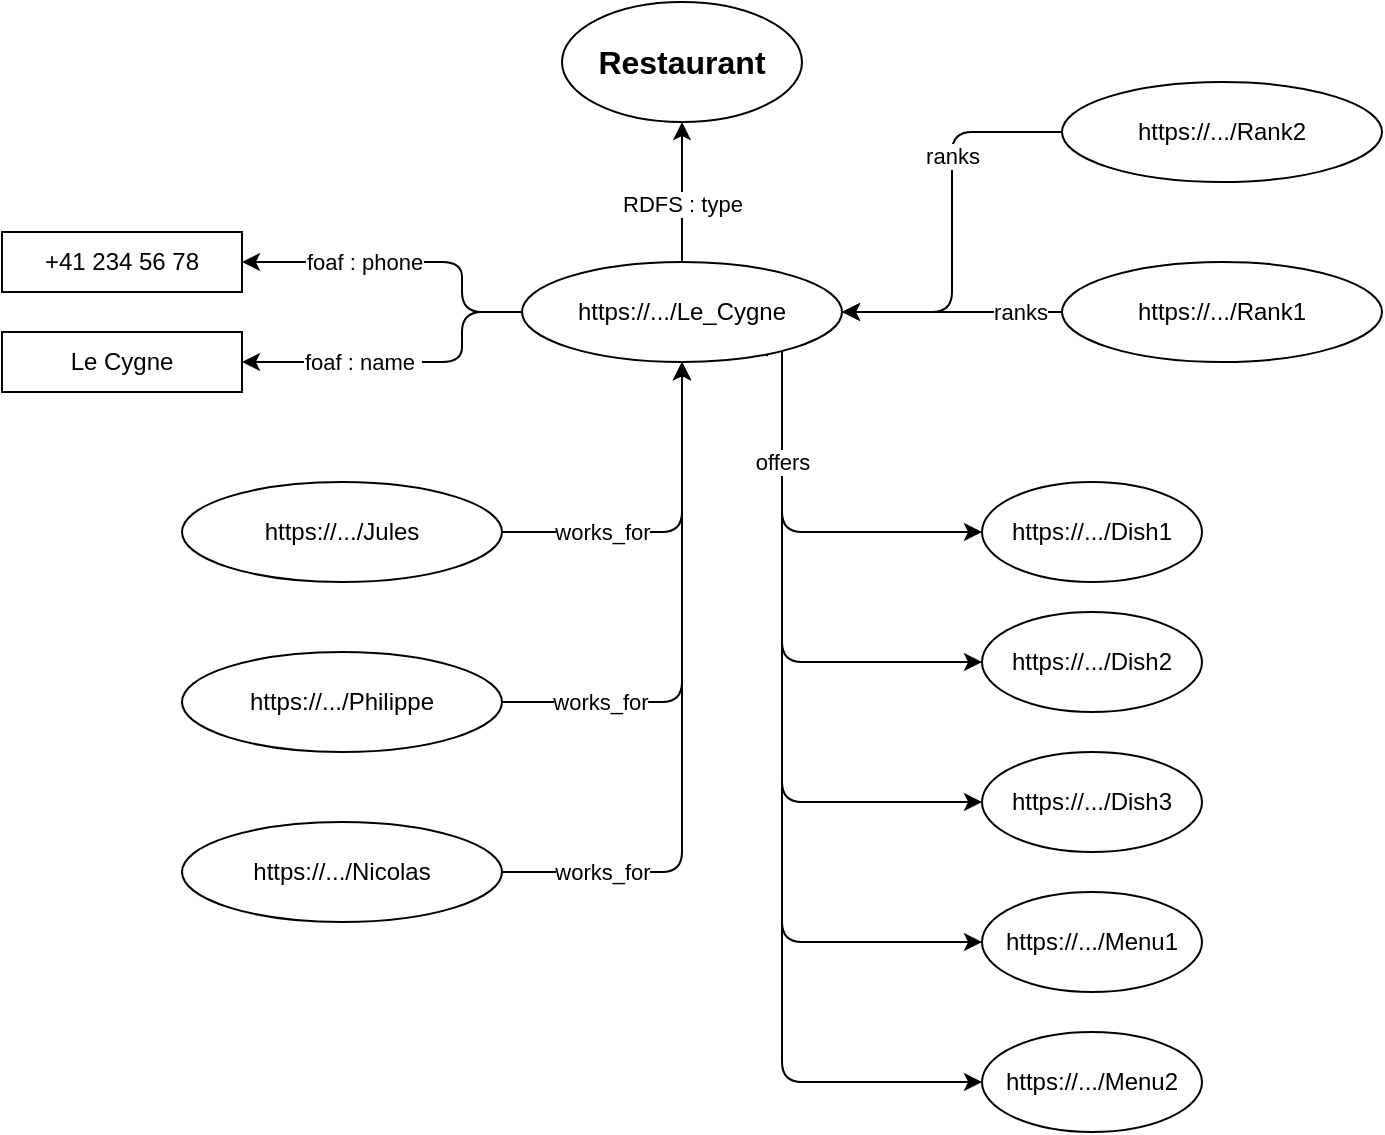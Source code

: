 <mxfile version="13.0.9">
    <diagram id="6hGFLwfOUW9BJ-s0fimq" name="Page-1">
        <mxGraphModel dx="967" dy="399" grid="1" gridSize="10" guides="1" tooltips="1" connect="1" arrows="1" fold="1" page="0" pageScale="1" pageWidth="827" pageHeight="1169" background="none" math="0" shadow="0">
            <root>
                <mxCell id="0"/>
                <mxCell id="1" parent="0"/>
                <mxCell id="62" style="edgeStyle=orthogonalEdgeStyle;rounded=1;orthogonalLoop=1;jettySize=auto;html=1;entryX=0;entryY=0.5;entryDx=0;entryDy=0;" parent="1" source="2" target="57" edge="1">
                    <mxGeometry relative="1" as="geometry">
                        <Array as="points">
                            <mxPoint x="380" y="275"/>
                            <mxPoint x="380" y="450"/>
                        </Array>
                    </mxGeometry>
                </mxCell>
                <mxCell id="63" style="edgeStyle=orthogonalEdgeStyle;rounded=1;orthogonalLoop=1;jettySize=auto;html=1;entryX=0;entryY=0.5;entryDx=0;entryDy=0;" parent="1" source="2" target="58" edge="1">
                    <mxGeometry relative="1" as="geometry">
                        <Array as="points">
                            <mxPoint x="380" y="275"/>
                            <mxPoint x="380" y="520"/>
                        </Array>
                    </mxGeometry>
                </mxCell>
                <mxCell id="18" style="edgeStyle=orthogonalEdgeStyle;rounded=0;orthogonalLoop=1;jettySize=auto;html=1;entryX=0.5;entryY=1;entryDx=0;entryDy=0;" parent="1" source="2" target="17" edge="1">
                    <mxGeometry relative="1" as="geometry"/>
                </mxCell>
                <mxCell id="21" value="RDFS : type" style="edgeLabel;html=1;align=center;verticalAlign=middle;resizable=0;points=[];" parent="18" vertex="1" connectable="0">
                    <mxGeometry x="-0.326" y="-1" relative="1" as="geometry">
                        <mxPoint x="-1" y="-6" as="offset"/>
                    </mxGeometry>
                </mxCell>
                <mxCell id="19" style="edgeStyle=orthogonalEdgeStyle;rounded=1;orthogonalLoop=1;jettySize=auto;html=1;entryX=1;entryY=0.5;entryDx=0;entryDy=0;" parent="1" source="2" target="3" edge="1">
                    <mxGeometry relative="1" as="geometry">
                        <Array as="points">
                            <mxPoint x="220" y="275"/>
                            <mxPoint x="220" y="250"/>
                        </Array>
                    </mxGeometry>
                </mxCell>
                <mxCell id="46" value="foaf : phone" style="edgeLabel;html=1;align=center;verticalAlign=middle;resizable=0;points=[];" parent="19" vertex="1" connectable="0">
                    <mxGeometry x="0.463" y="-1" relative="1" as="geometry">
                        <mxPoint x="15.83" y="1" as="offset"/>
                    </mxGeometry>
                </mxCell>
                <mxCell id="20" style="edgeStyle=orthogonalEdgeStyle;rounded=1;orthogonalLoop=1;jettySize=auto;html=1;entryX=1;entryY=0.5;entryDx=0;entryDy=0;" parent="1" source="2" target="11" edge="1">
                    <mxGeometry relative="1" as="geometry">
                        <Array as="points">
                            <mxPoint x="220" y="275"/>
                            <mxPoint x="220" y="300"/>
                        </Array>
                    </mxGeometry>
                </mxCell>
                <mxCell id="48" value="foaf : name&amp;nbsp;" style="edgeLabel;html=1;align=center;verticalAlign=middle;resizable=0;points=[];" parent="20" vertex="1" connectable="0">
                    <mxGeometry x="0.543" y="-1" relative="1" as="geometry">
                        <mxPoint x="22.5" y="1" as="offset"/>
                    </mxGeometry>
                </mxCell>
                <mxCell id="66" style="edgeStyle=orthogonalEdgeStyle;rounded=1;orthogonalLoop=1;jettySize=auto;html=1;entryX=0;entryY=0.5;entryDx=0;entryDy=0;" edge="1" parent="1" source="2" target="64">
                    <mxGeometry relative="1" as="geometry">
                        <Array as="points">
                            <mxPoint x="380" y="590"/>
                        </Array>
                    </mxGeometry>
                </mxCell>
                <mxCell id="67" style="edgeStyle=orthogonalEdgeStyle;rounded=1;orthogonalLoop=1;jettySize=auto;html=1;entryX=0;entryY=0.5;entryDx=0;entryDy=0;" edge="1" parent="1" source="2" target="65">
                    <mxGeometry relative="1" as="geometry">
                        <Array as="points">
                            <mxPoint x="380" y="660"/>
                        </Array>
                    </mxGeometry>
                </mxCell>
                <mxCell id="3" value="+41 234 56 78" style="rounded=0;whiteSpace=wrap;html=1;" parent="1" vertex="1">
                    <mxGeometry x="-10" y="235" width="120" height="30" as="geometry"/>
                </mxCell>
                <mxCell id="11" value="Le Cygne" style="rounded=0;whiteSpace=wrap;html=1;" parent="1" vertex="1">
                    <mxGeometry x="-10" y="285" width="120" height="30" as="geometry"/>
                </mxCell>
                <mxCell id="17" value="&lt;font style=&quot;font-size: 16px;&quot;&gt;Restaurant&lt;/font&gt;" style="ellipse;whiteSpace=wrap;html=1;fontStyle=1;fontSize=16;" parent="1" vertex="1">
                    <mxGeometry x="270" y="120" width="120" height="60" as="geometry"/>
                </mxCell>
                <mxCell id="31" value="works_for" style="edgeStyle=orthogonalEdgeStyle;rounded=1;orthogonalLoop=1;jettySize=auto;html=1;entryX=0.5;entryY=1;entryDx=0;entryDy=0;" parent="1" source="23" target="2" edge="1">
                    <mxGeometry x="-0.71" relative="1" as="geometry">
                        <mxPoint as="offset"/>
                    </mxGeometry>
                </mxCell>
                <mxCell id="23" value="https://.../Nicolas" style="ellipse;whiteSpace=wrap;html=1;" parent="1" vertex="1">
                    <mxGeometry x="80" y="530" width="160" height="50" as="geometry"/>
                </mxCell>
                <mxCell id="24" value="https://.../Dish1" style="ellipse;whiteSpace=wrap;html=1;" parent="1" vertex="1">
                    <mxGeometry x="480" y="360" width="110" height="50" as="geometry"/>
                </mxCell>
                <mxCell id="55" value="ranks" style="edgeStyle=orthogonalEdgeStyle;rounded=1;orthogonalLoop=1;jettySize=auto;html=1;entryX=1;entryY=0.5;entryDx=0;entryDy=0;" parent="1" source="43" target="2" edge="1">
                    <mxGeometry x="-0.333" relative="1" as="geometry">
                        <mxPoint as="offset"/>
                    </mxGeometry>
                </mxCell>
                <mxCell id="43" value="https://.../Rank2" style="ellipse;whiteSpace=wrap;html=1;" parent="1" vertex="1">
                    <mxGeometry x="520" y="160" width="160" height="50" as="geometry"/>
                </mxCell>
                <mxCell id="56" value="ranks" style="edgeStyle=orthogonalEdgeStyle;rounded=1;orthogonalLoop=1;jettySize=auto;html=1;exitX=0;exitY=0.5;exitDx=0;exitDy=0;" parent="1" source="44" edge="1">
                    <mxGeometry x="-0.619" relative="1" as="geometry">
                        <mxPoint x="410" y="275" as="targetPoint"/>
                        <mxPoint as="offset"/>
                        <Array as="points">
                            <mxPoint x="460" y="275"/>
                            <mxPoint x="460" y="275"/>
                        </Array>
                    </mxGeometry>
                </mxCell>
                <mxCell id="44" value="https://.../Rank1" style="ellipse;whiteSpace=wrap;html=1;" parent="1" vertex="1">
                    <mxGeometry x="520" y="250" width="160" height="50" as="geometry"/>
                </mxCell>
                <mxCell id="52" value="works_for" style="edgeStyle=orthogonalEdgeStyle;rounded=1;orthogonalLoop=1;jettySize=auto;html=1;entryX=0.5;entryY=1;entryDx=0;entryDy=0;" parent="1" source="49" target="2" edge="1">
                    <mxGeometry x="-0.429" relative="1" as="geometry">
                        <mxPoint x="330" y="310" as="targetPoint"/>
                        <mxPoint as="offset"/>
                    </mxGeometry>
                </mxCell>
                <mxCell id="49" value="https://.../Jules" style="ellipse;whiteSpace=wrap;html=1;" parent="1" vertex="1">
                    <mxGeometry x="80" y="360" width="160" height="50" as="geometry"/>
                </mxCell>
                <mxCell id="51" style="edgeStyle=orthogonalEdgeStyle;rounded=1;orthogonalLoop=1;jettySize=auto;html=1;entryX=0.5;entryY=1;entryDx=0;entryDy=0;" parent="1" source="50" target="2" edge="1">
                    <mxGeometry relative="1" as="geometry">
                        <Array as="points">
                            <mxPoint x="330" y="470"/>
                        </Array>
                    </mxGeometry>
                </mxCell>
                <mxCell id="54" value="works_for" style="edgeLabel;html=1;align=center;verticalAlign=middle;resizable=0;points=[];" parent="51" vertex="1" connectable="0">
                    <mxGeometry x="-0.698" relative="1" as="geometry">
                        <mxPoint x="9" as="offset"/>
                    </mxGeometry>
                </mxCell>
                <mxCell id="50" value="https://.../Philippe" style="ellipse;whiteSpace=wrap;html=1;" parent="1" vertex="1">
                    <mxGeometry x="80" y="445" width="160" height="50" as="geometry"/>
                </mxCell>
                <mxCell id="57" value="https://.../Dish2" style="ellipse;whiteSpace=wrap;html=1;" parent="1" vertex="1">
                    <mxGeometry x="480" y="425" width="110" height="50" as="geometry"/>
                </mxCell>
                <mxCell id="58" value="https://.../Dish3" style="ellipse;whiteSpace=wrap;html=1;" parent="1" vertex="1">
                    <mxGeometry x="480" y="495" width="110" height="50" as="geometry"/>
                </mxCell>
                <mxCell id="64" value="https://.../Menu1" style="ellipse;whiteSpace=wrap;html=1;" vertex="1" parent="1">
                    <mxGeometry x="480" y="565" width="110" height="50" as="geometry"/>
                </mxCell>
                <mxCell id="65" value="https://.../Menu2" style="ellipse;whiteSpace=wrap;html=1;" vertex="1" parent="1">
                    <mxGeometry x="480" y="635" width="110" height="50" as="geometry"/>
                </mxCell>
                <mxCell id="61" value="offers" style="edgeStyle=orthogonalEdgeStyle;rounded=1;orthogonalLoop=1;jettySize=auto;html=1;entryX=0;entryY=0.5;entryDx=0;entryDy=0;exitX=0.766;exitY=0.943;exitDx=0;exitDy=0;exitPerimeter=0;" parent="1" source="2" target="24" edge="1">
                    <mxGeometry x="-0.127" relative="1" as="geometry">
                        <Array as="points">
                            <mxPoint x="373" y="275"/>
                            <mxPoint x="380" y="275"/>
                            <mxPoint x="380" y="385"/>
                        </Array>
                        <mxPoint as="offset"/>
                    </mxGeometry>
                </mxCell>
                <mxCell id="2" value="https://.../Le_Cygne" style="ellipse;whiteSpace=wrap;html=1;" parent="1" vertex="1">
                    <mxGeometry x="250" y="250" width="160" height="50" as="geometry"/>
                </mxCell>
            </root>
        </mxGraphModel>
    </diagram>
</mxfile>